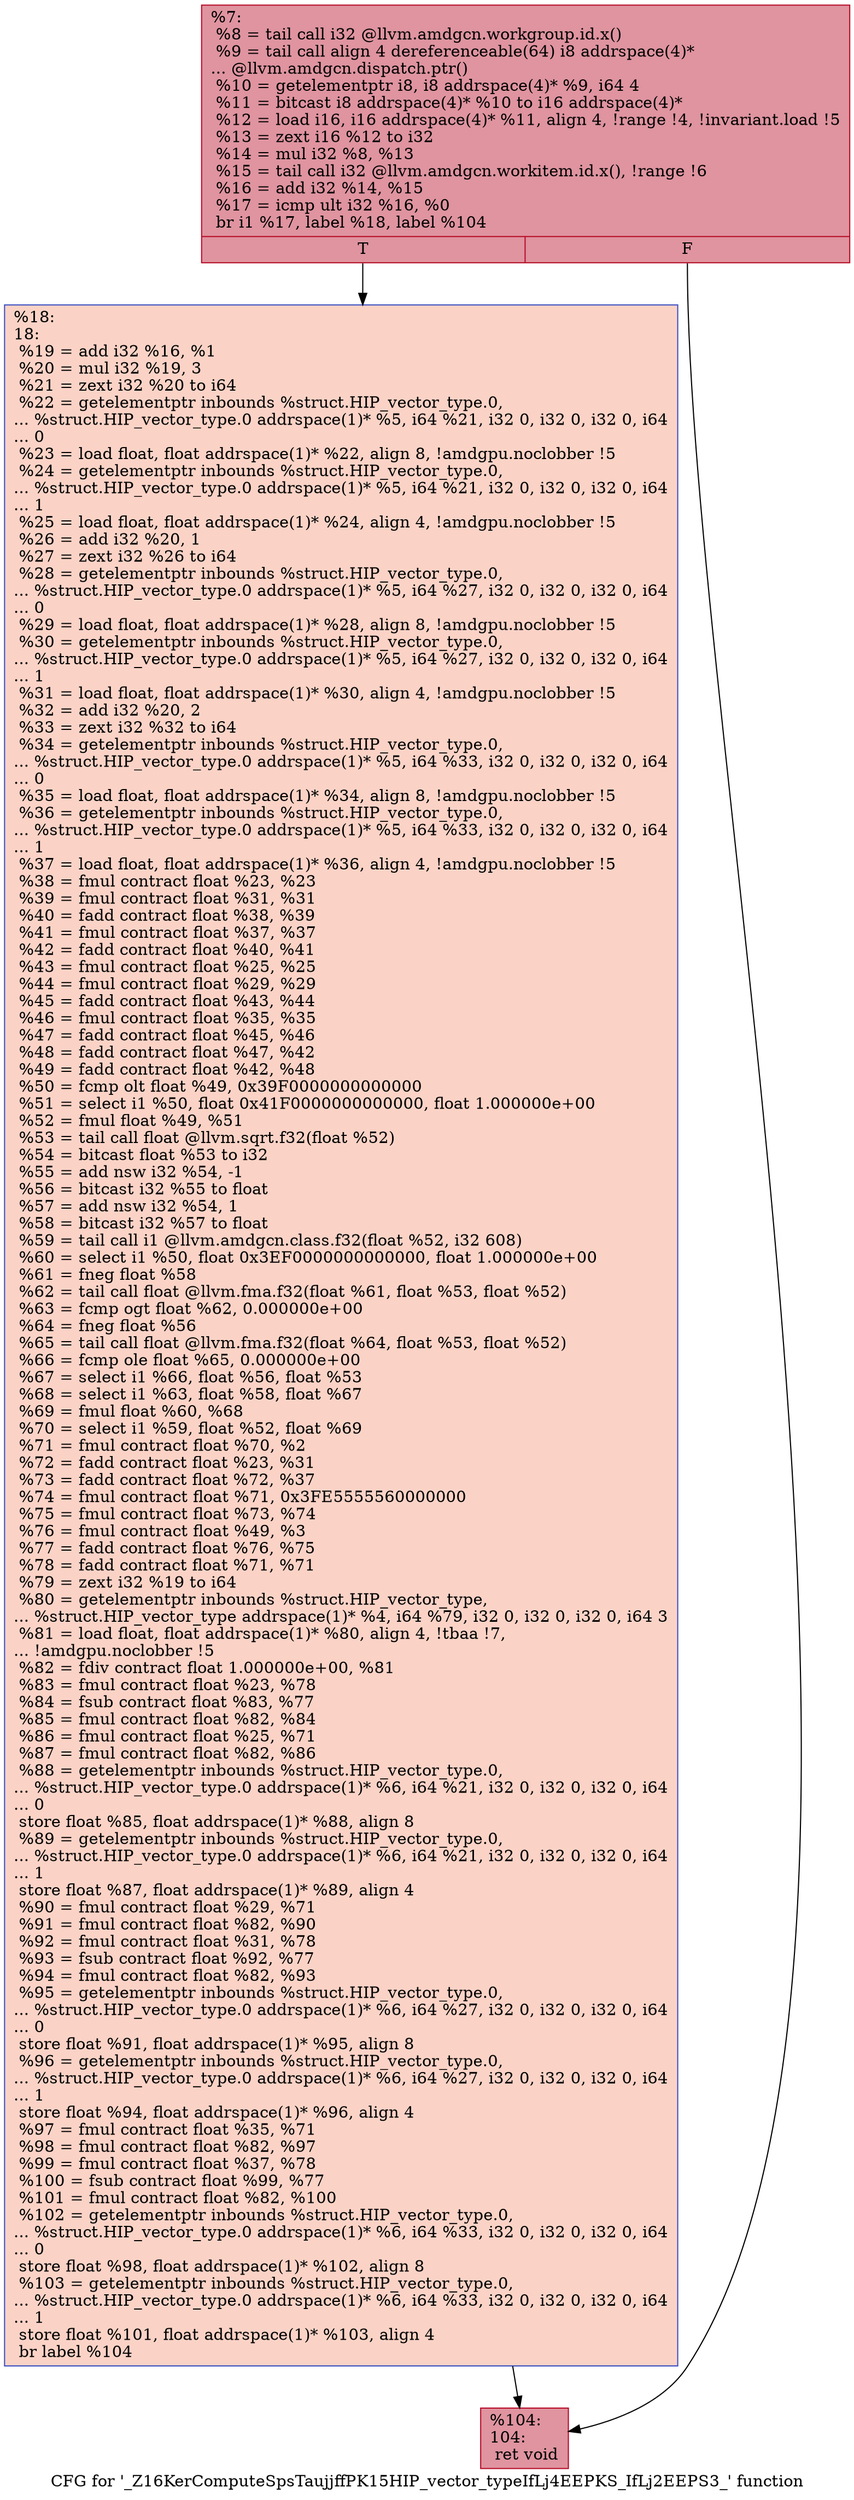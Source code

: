 digraph "CFG for '_Z16KerComputeSpsTaujjffPK15HIP_vector_typeIfLj4EEPKS_IfLj2EEPS3_' function" {
	label="CFG for '_Z16KerComputeSpsTaujjffPK15HIP_vector_typeIfLj4EEPKS_IfLj2EEPS3_' function";

	Node0x4bdf1e0 [shape=record,color="#b70d28ff", style=filled, fillcolor="#b70d2870",label="{%7:\l  %8 = tail call i32 @llvm.amdgcn.workgroup.id.x()\l  %9 = tail call align 4 dereferenceable(64) i8 addrspace(4)*\l... @llvm.amdgcn.dispatch.ptr()\l  %10 = getelementptr i8, i8 addrspace(4)* %9, i64 4\l  %11 = bitcast i8 addrspace(4)* %10 to i16 addrspace(4)*\l  %12 = load i16, i16 addrspace(4)* %11, align 4, !range !4, !invariant.load !5\l  %13 = zext i16 %12 to i32\l  %14 = mul i32 %8, %13\l  %15 = tail call i32 @llvm.amdgcn.workitem.id.x(), !range !6\l  %16 = add i32 %14, %15\l  %17 = icmp ult i32 %16, %0\l  br i1 %17, label %18, label %104\l|{<s0>T|<s1>F}}"];
	Node0x4bdf1e0:s0 -> Node0x4be10b0;
	Node0x4bdf1e0:s1 -> Node0x4be1140;
	Node0x4be10b0 [shape=record,color="#3d50c3ff", style=filled, fillcolor="#f59c7d70",label="{%18:\l18:                                               \l  %19 = add i32 %16, %1\l  %20 = mul i32 %19, 3\l  %21 = zext i32 %20 to i64\l  %22 = getelementptr inbounds %struct.HIP_vector_type.0,\l... %struct.HIP_vector_type.0 addrspace(1)* %5, i64 %21, i32 0, i32 0, i32 0, i64\l... 0\l  %23 = load float, float addrspace(1)* %22, align 8, !amdgpu.noclobber !5\l  %24 = getelementptr inbounds %struct.HIP_vector_type.0,\l... %struct.HIP_vector_type.0 addrspace(1)* %5, i64 %21, i32 0, i32 0, i32 0, i64\l... 1\l  %25 = load float, float addrspace(1)* %24, align 4, !amdgpu.noclobber !5\l  %26 = add i32 %20, 1\l  %27 = zext i32 %26 to i64\l  %28 = getelementptr inbounds %struct.HIP_vector_type.0,\l... %struct.HIP_vector_type.0 addrspace(1)* %5, i64 %27, i32 0, i32 0, i32 0, i64\l... 0\l  %29 = load float, float addrspace(1)* %28, align 8, !amdgpu.noclobber !5\l  %30 = getelementptr inbounds %struct.HIP_vector_type.0,\l... %struct.HIP_vector_type.0 addrspace(1)* %5, i64 %27, i32 0, i32 0, i32 0, i64\l... 1\l  %31 = load float, float addrspace(1)* %30, align 4, !amdgpu.noclobber !5\l  %32 = add i32 %20, 2\l  %33 = zext i32 %32 to i64\l  %34 = getelementptr inbounds %struct.HIP_vector_type.0,\l... %struct.HIP_vector_type.0 addrspace(1)* %5, i64 %33, i32 0, i32 0, i32 0, i64\l... 0\l  %35 = load float, float addrspace(1)* %34, align 8, !amdgpu.noclobber !5\l  %36 = getelementptr inbounds %struct.HIP_vector_type.0,\l... %struct.HIP_vector_type.0 addrspace(1)* %5, i64 %33, i32 0, i32 0, i32 0, i64\l... 1\l  %37 = load float, float addrspace(1)* %36, align 4, !amdgpu.noclobber !5\l  %38 = fmul contract float %23, %23\l  %39 = fmul contract float %31, %31\l  %40 = fadd contract float %38, %39\l  %41 = fmul contract float %37, %37\l  %42 = fadd contract float %40, %41\l  %43 = fmul contract float %25, %25\l  %44 = fmul contract float %29, %29\l  %45 = fadd contract float %43, %44\l  %46 = fmul contract float %35, %35\l  %47 = fadd contract float %45, %46\l  %48 = fadd contract float %47, %42\l  %49 = fadd contract float %42, %48\l  %50 = fcmp olt float %49, 0x39F0000000000000\l  %51 = select i1 %50, float 0x41F0000000000000, float 1.000000e+00\l  %52 = fmul float %49, %51\l  %53 = tail call float @llvm.sqrt.f32(float %52)\l  %54 = bitcast float %53 to i32\l  %55 = add nsw i32 %54, -1\l  %56 = bitcast i32 %55 to float\l  %57 = add nsw i32 %54, 1\l  %58 = bitcast i32 %57 to float\l  %59 = tail call i1 @llvm.amdgcn.class.f32(float %52, i32 608)\l  %60 = select i1 %50, float 0x3EF0000000000000, float 1.000000e+00\l  %61 = fneg float %58\l  %62 = tail call float @llvm.fma.f32(float %61, float %53, float %52)\l  %63 = fcmp ogt float %62, 0.000000e+00\l  %64 = fneg float %56\l  %65 = tail call float @llvm.fma.f32(float %64, float %53, float %52)\l  %66 = fcmp ole float %65, 0.000000e+00\l  %67 = select i1 %66, float %56, float %53\l  %68 = select i1 %63, float %58, float %67\l  %69 = fmul float %60, %68\l  %70 = select i1 %59, float %52, float %69\l  %71 = fmul contract float %70, %2\l  %72 = fadd contract float %23, %31\l  %73 = fadd contract float %72, %37\l  %74 = fmul contract float %71, 0x3FE5555560000000\l  %75 = fmul contract float %73, %74\l  %76 = fmul contract float %49, %3\l  %77 = fadd contract float %76, %75\l  %78 = fadd contract float %71, %71\l  %79 = zext i32 %19 to i64\l  %80 = getelementptr inbounds %struct.HIP_vector_type,\l... %struct.HIP_vector_type addrspace(1)* %4, i64 %79, i32 0, i32 0, i32 0, i64 3\l  %81 = load float, float addrspace(1)* %80, align 4, !tbaa !7,\l... !amdgpu.noclobber !5\l  %82 = fdiv contract float 1.000000e+00, %81\l  %83 = fmul contract float %23, %78\l  %84 = fsub contract float %83, %77\l  %85 = fmul contract float %82, %84\l  %86 = fmul contract float %25, %71\l  %87 = fmul contract float %82, %86\l  %88 = getelementptr inbounds %struct.HIP_vector_type.0,\l... %struct.HIP_vector_type.0 addrspace(1)* %6, i64 %21, i32 0, i32 0, i32 0, i64\l... 0\l  store float %85, float addrspace(1)* %88, align 8\l  %89 = getelementptr inbounds %struct.HIP_vector_type.0,\l... %struct.HIP_vector_type.0 addrspace(1)* %6, i64 %21, i32 0, i32 0, i32 0, i64\l... 1\l  store float %87, float addrspace(1)* %89, align 4\l  %90 = fmul contract float %29, %71\l  %91 = fmul contract float %82, %90\l  %92 = fmul contract float %31, %78\l  %93 = fsub contract float %92, %77\l  %94 = fmul contract float %82, %93\l  %95 = getelementptr inbounds %struct.HIP_vector_type.0,\l... %struct.HIP_vector_type.0 addrspace(1)* %6, i64 %27, i32 0, i32 0, i32 0, i64\l... 0\l  store float %91, float addrspace(1)* %95, align 8\l  %96 = getelementptr inbounds %struct.HIP_vector_type.0,\l... %struct.HIP_vector_type.0 addrspace(1)* %6, i64 %27, i32 0, i32 0, i32 0, i64\l... 1\l  store float %94, float addrspace(1)* %96, align 4\l  %97 = fmul contract float %35, %71\l  %98 = fmul contract float %82, %97\l  %99 = fmul contract float %37, %78\l  %100 = fsub contract float %99, %77\l  %101 = fmul contract float %82, %100\l  %102 = getelementptr inbounds %struct.HIP_vector_type.0,\l... %struct.HIP_vector_type.0 addrspace(1)* %6, i64 %33, i32 0, i32 0, i32 0, i64\l... 0\l  store float %98, float addrspace(1)* %102, align 8\l  %103 = getelementptr inbounds %struct.HIP_vector_type.0,\l... %struct.HIP_vector_type.0 addrspace(1)* %6, i64 %33, i32 0, i32 0, i32 0, i64\l... 1\l  store float %101, float addrspace(1)* %103, align 4\l  br label %104\l}"];
	Node0x4be10b0 -> Node0x4be1140;
	Node0x4be1140 [shape=record,color="#b70d28ff", style=filled, fillcolor="#b70d2870",label="{%104:\l104:                                              \l  ret void\l}"];
}
